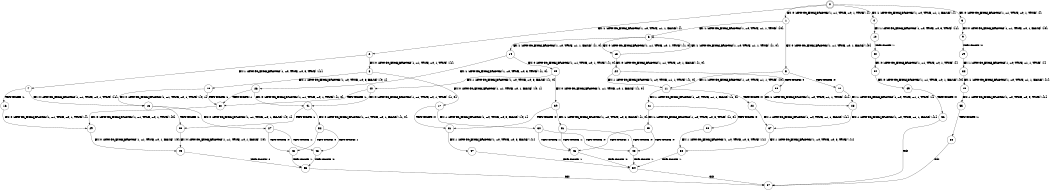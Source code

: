 digraph BCG {
size = "7, 10.5";
center = TRUE;
node [shape = circle];
0 [peripheries = 2];
0 -> 1 [label = "EX !0 !ATOMIC_EXCH_BRANCH (1, +1, TRUE, +0, 1, TRUE) !{}"];
0 -> 2 [label = "EX !1 !ATOMIC_EXCH_BRANCH (1, +0, TRUE, +1, 1, FALSE) !{}"];
0 -> 3 [label = "EX !0 !ATOMIC_EXCH_BRANCH (1, +1, TRUE, +0, 1, TRUE) !{}"];
0 -> 4 [label = "EX !1 !ATOMIC_EXCH_BRANCH (1, +0, TRUE, +1, 1, FALSE) !{}"];
1 -> 5 [label = "EX !0 !ATOMIC_EXCH_BRANCH (1, +1, TRUE, +0, 1, FALSE) !{0}"];
1 -> 6 [label = "EX !1 !ATOMIC_EXCH_BRANCH (1, +0, TRUE, +1, 1, TRUE) !{0}"];
2 -> 7 [label = "EX !1 !ATOMIC_EXCH_BRANCH (1, +0, TRUE, +0, 3, TRUE) !{1}"];
2 -> 8 [label = "EX !0 !ATOMIC_EXCH_BRANCH (1, +1, TRUE, +0, 1, TRUE) !{1}"];
3 -> 9 [label = "EX !0 !ATOMIC_EXCH_BRANCH (1, +1, TRUE, +0, 1, FALSE) !{0}"];
4 -> 10 [label = "EX !1 !ATOMIC_EXCH_BRANCH (1, +0, TRUE, +0, 3, TRUE) !{1}"];
5 -> 11 [label = "EX !1 !ATOMIC_EXCH_BRANCH (1, +0, TRUE, +1, 1, TRUE) !{0}"];
5 -> 12 [label = "TERMINATE !0"];
6 -> 13 [label = "EX !0 !ATOMIC_EXCH_BRANCH (1, +1, TRUE, +0, 1, TRUE) !{1, 0}"];
6 -> 14 [label = "EX !1 !ATOMIC_EXCH_BRANCH (1, +0, TRUE, +1, 1, FALSE) !{1, 0}"];
7 -> 15 [label = "EX !0 !ATOMIC_EXCH_BRANCH (1, +1, TRUE, +0, 1, TRUE) !{1}"];
7 -> 16 [label = "TERMINATE !1"];
8 -> 17 [label = "EX !0 !ATOMIC_EXCH_BRANCH (1, +1, TRUE, +0, 1, FALSE) !{0, 1}"];
8 -> 18 [label = "EX !1 !ATOMIC_EXCH_BRANCH (1, +0, TRUE, +0, 3, FALSE) !{0, 1}"];
9 -> 19 [label = "TERMINATE !0"];
10 -> 20 [label = "TERMINATE !1"];
11 -> 21 [label = "EX !1 !ATOMIC_EXCH_BRANCH (1, +0, TRUE, +1, 1, FALSE) !{1, 0}"];
11 -> 22 [label = "TERMINATE !0"];
12 -> 23 [label = "EX !1 !ATOMIC_EXCH_BRANCH (1, +0, TRUE, +1, 1, TRUE) !{}"];
13 -> 24 [label = "EX !0 !ATOMIC_EXCH_BRANCH (1, +1, TRUE, +0, 1, FALSE) !{1, 0}"];
13 -> 6 [label = "EX !1 !ATOMIC_EXCH_BRANCH (1, +0, TRUE, +1, 1, TRUE) !{1, 0}"];
14 -> 25 [label = "EX !0 !ATOMIC_EXCH_BRANCH (1, +1, TRUE, +0, 1, TRUE) !{1, 0}"];
14 -> 26 [label = "EX !1 !ATOMIC_EXCH_BRANCH (1, +0, TRUE, +0, 3, TRUE) !{1, 0}"];
15 -> 27 [label = "EX !0 !ATOMIC_EXCH_BRANCH (1, +1, TRUE, +0, 1, FALSE) !{0, 1}"];
15 -> 28 [label = "TERMINATE !1"];
16 -> 29 [label = "EX !0 !ATOMIC_EXCH_BRANCH (1, +1, TRUE, +0, 1, TRUE) !{}"];
17 -> 30 [label = "EX !1 !ATOMIC_EXCH_BRANCH (1, +0, TRUE, +0, 3, FALSE) !{0, 1}"];
17 -> 31 [label = "TERMINATE !0"];
18 -> 15 [label = "EX !0 !ATOMIC_EXCH_BRANCH (1, +1, TRUE, +0, 1, TRUE) !{0, 1}"];
18 -> 32 [label = "TERMINATE !1"];
19 -> 33 [label = "EX !1 !ATOMIC_EXCH_BRANCH (1, +0, TRUE, +1, 1, TRUE) !{}"];
20 -> 34 [label = "EX !0 !ATOMIC_EXCH_BRANCH (1, +1, TRUE, +0, 1, TRUE) !{}"];
21 -> 35 [label = "EX !1 !ATOMIC_EXCH_BRANCH (1, +0, TRUE, +0, 3, TRUE) !{1, 0}"];
21 -> 36 [label = "TERMINATE !0"];
22 -> 37 [label = "EX !1 !ATOMIC_EXCH_BRANCH (1, +0, TRUE, +1, 1, FALSE) !{1}"];
23 -> 37 [label = "EX !1 !ATOMIC_EXCH_BRANCH (1, +0, TRUE, +1, 1, FALSE) !{1}"];
24 -> 11 [label = "EX !1 !ATOMIC_EXCH_BRANCH (1, +0, TRUE, +1, 1, TRUE) !{1, 0}"];
24 -> 38 [label = "TERMINATE !0"];
25 -> 39 [label = "EX !0 !ATOMIC_EXCH_BRANCH (1, +1, TRUE, +0, 1, FALSE) !{1, 0}"];
25 -> 40 [label = "EX !1 !ATOMIC_EXCH_BRANCH (1, +0, TRUE, +0, 3, FALSE) !{1, 0}"];
26 -> 41 [label = "EX !0 !ATOMIC_EXCH_BRANCH (1, +1, TRUE, +0, 1, TRUE) !{1, 0}"];
26 -> 32 [label = "TERMINATE !1"];
27 -> 42 [label = "TERMINATE !0"];
27 -> 43 [label = "TERMINATE !1"];
28 -> 44 [label = "EX !0 !ATOMIC_EXCH_BRANCH (1, +1, TRUE, +0, 1, FALSE) !{0}"];
29 -> 44 [label = "EX !0 !ATOMIC_EXCH_BRANCH (1, +1, TRUE, +0, 1, FALSE) !{0}"];
30 -> 45 [label = "TERMINATE !0"];
30 -> 46 [label = "TERMINATE !1"];
31 -> 47 [label = "EX !1 !ATOMIC_EXCH_BRANCH (1, +0, TRUE, +0, 3, FALSE) !{1}"];
32 -> 29 [label = "EX !0 !ATOMIC_EXCH_BRANCH (1, +1, TRUE, +0, 1, TRUE) !{0}"];
33 -> 48 [label = "EX !1 !ATOMIC_EXCH_BRANCH (1, +0, TRUE, +1, 1, FALSE) !{1}"];
34 -> 49 [label = "EX !0 !ATOMIC_EXCH_BRANCH (1, +1, TRUE, +0, 1, FALSE) !{0}"];
35 -> 45 [label = "TERMINATE !0"];
35 -> 46 [label = "TERMINATE !1"];
36 -> 50 [label = "EX !1 !ATOMIC_EXCH_BRANCH (1, +0, TRUE, +0, 3, TRUE) !{1}"];
37 -> 50 [label = "EX !1 !ATOMIC_EXCH_BRANCH (1, +0, TRUE, +0, 3, TRUE) !{1}"];
38 -> 23 [label = "EX !1 !ATOMIC_EXCH_BRANCH (1, +0, TRUE, +1, 1, TRUE) !{1}"];
39 -> 51 [label = "EX !1 !ATOMIC_EXCH_BRANCH (1, +0, TRUE, +0, 3, FALSE) !{1, 0}"];
39 -> 31 [label = "TERMINATE !0"];
40 -> 41 [label = "EX !0 !ATOMIC_EXCH_BRANCH (1, +1, TRUE, +0, 1, TRUE) !{1, 0}"];
40 -> 32 [label = "TERMINATE !1"];
41 -> 52 [label = "EX !0 !ATOMIC_EXCH_BRANCH (1, +1, TRUE, +0, 1, FALSE) !{1, 0}"];
41 -> 28 [label = "TERMINATE !1"];
42 -> 53 [label = "TERMINATE !1"];
43 -> 53 [label = "TERMINATE !0"];
44 -> 53 [label = "TERMINATE !0"];
45 -> 54 [label = "TERMINATE !1"];
46 -> 54 [label = "TERMINATE !0"];
47 -> 54 [label = "TERMINATE !1"];
48 -> 55 [label = "EX !1 !ATOMIC_EXCH_BRANCH (1, +0, TRUE, +0, 3, TRUE) !{1}"];
49 -> 56 [label = "TERMINATE !0"];
50 -> 54 [label = "TERMINATE !1"];
51 -> 45 [label = "TERMINATE !0"];
51 -> 46 [label = "TERMINATE !1"];
52 -> 42 [label = "TERMINATE !0"];
52 -> 43 [label = "TERMINATE !1"];
53 -> 57 [label = "exit"];
54 -> 57 [label = "exit"];
55 -> 58 [label = "TERMINATE !1"];
56 -> 57 [label = "exit"];
58 -> 57 [label = "exit"];
}
